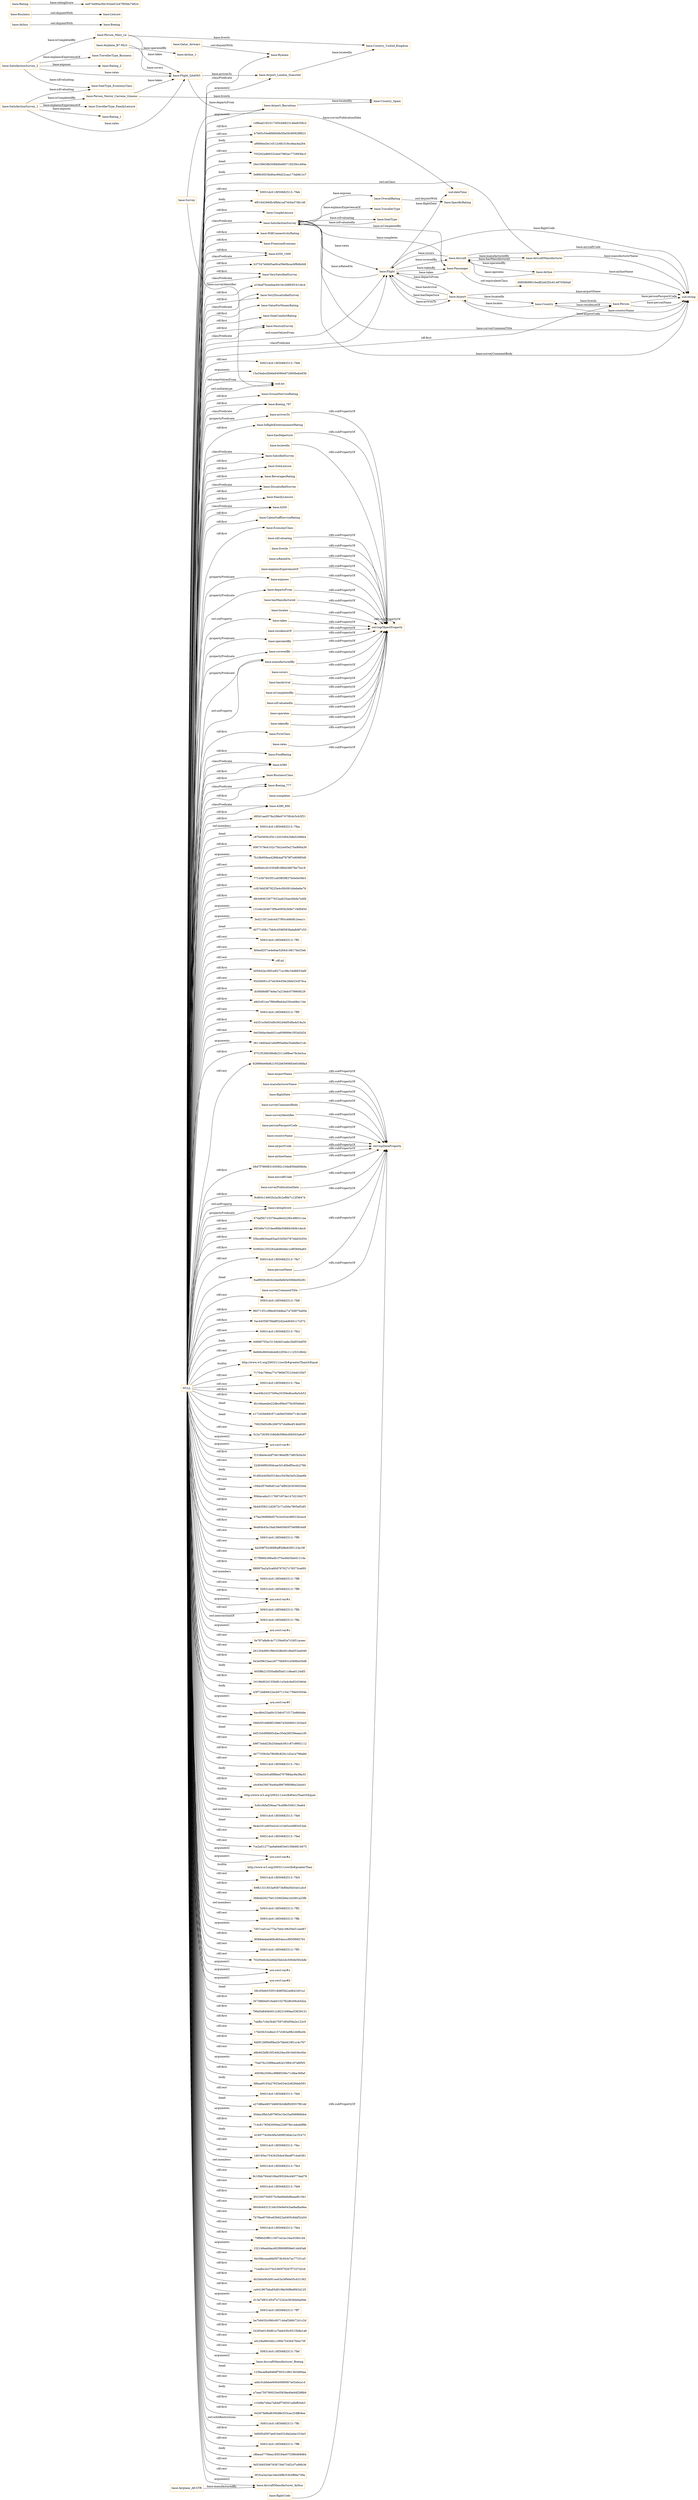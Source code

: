 digraph ar2dtool_diagram { 
rankdir=LR;
size="1501"
node [shape = rectangle, color="orange"]; "base:CoupleLeisure" "base:WifiConnectivityRating" "base:PremiumEconomy" "base:A350_1000" "base:VerySatisfiedSurvey" "base:Ryanair" "base:VeryDissatisfiedSurvey" "base:Airbus" "base:Airport" "00858699016ed82e62f2c6148705b0a0" "base:ValueForMoneyRating" "base:Survey" "base:Boeing" "base:Business" "base:SeatComfortRating" "base:Leisure" "base:NeutralSurvey" "base:SatisfactionSurvey" "base:Airline" "base:OverallRating" "base:GroundServiceRating" "base:TravellerType" "base:Boeing_787" "base:InflightEntertainmentRating" "base:Flight" "base:Passenger" "base:SatisfiedSurvey" "base:Country" "base:SoloLeisure" "base:Qatar_Airways" "base:BeveragesRating" "base:DissatisfiedSurvey" "base:Rating" "base:FamilyLeisure" "base:A350" "base:CabinStaffServiceRating" "base:EconomyClass" "base:FirstClass" "base:SpecificRating" "base:AircraftManufacturer" "base:FoodRating" "base:A380" "base:BusinessClass" "base:SeatType" "base:Boeing_777" "base:Aircraft" "base:A380_800" "base:Person" ; /*classes style*/
	"base:aircraftCode" -> "owl:topDataProperty" [ label = "rdfs:subPropertyOf" ];
	"base:surveyPublicationDate" -> "owl:topDataProperty" [ label = "rdfs:subPropertyOf" ];
	"base:personName" -> "owl:topDataProperty" [ label = "rdfs:subPropertyOf" ];
	"base:Business" -> "base:Leisure" [ label = "owl:disjointWith" ];
	"base:SatisfactionSurvey_2" -> "base:TravellerType_Business" [ label = "base:explainsExperienceOf" ];
	"base:SatisfactionSurvey_2" -> "base:Flight_QA4563" [ label = "base:rates" ];
	"base:SatisfactionSurvey_2" -> "base:Rating_2" [ label = "base:exposes" ];
	"base:SatisfactionSurvey_2" -> "base:SeatType_EconomyClass" [ label = "base:isEvaluating" ];
	"base:SatisfactionSurvey_2" -> "base:Person_Mary_Le" [ label = "base:isCompletedBy" ];
	"base:covers" -> "owl:topObjectProperty" [ label = "rdfs:subPropertyOf" ];
	"base:operatedBy" -> "owl:topObjectProperty" [ label = "rdfs:subPropertyOf" ];
	"base:coveredBy" -> "owl:topObjectProperty" [ label = "rdfs:subPropertyOf" ];
	"base:Person_Nestor_Carreno_Gimeno" -> "base:Flight_QA4563" [ label = "base:takes" ];
	"base:Person_Nestor_Carreno_Gimeno" -> "base:Country_Spain" [ label = "base:livesIn" ];
	"base:hasArrival" -> "owl:topObjectProperty" [ label = "rdfs:subPropertyOf" ];
	"base:SatisfactionSurvey_1" -> "base:TravellerType_FamilyLeisure" [ label = "base:explainsExperienceOf" ];
	"base:SatisfactionSurvey_1" -> "base:SeatType_EconomyClass" [ label = "base:isEvaluating" ];
	"base:SatisfactionSurvey_1" -> "base:Flight_QA4563" [ label = "base:rates" ];
	"base:SatisfactionSurvey_1" -> "base:Rating_1" [ label = "base:exposes" ];
	"base:SatisfactionSurvey_1" -> "base:Person_Nestor_Carreno_Gimeno" [ label = "base:isCompletedBy" ];
	"base:Airport_Barcelona" -> "base:Country_Spain" [ label = "base:locatedIn" ];
	"base:isCompletedBy" -> "owl:topObjectProperty" [ label = "rdfs:subPropertyOf" ];
	"base:surveyCommentTitle" -> "owl:topDataProperty" [ label = "rdfs:subPropertyOf" ];
	"base:isEvaluatedIn" -> "owl:topObjectProperty" [ label = "rdfs:subPropertyOf" ];
	"base:operates" -> "owl:topObjectProperty" [ label = "rdfs:subPropertyOf" ];
	"base:flightCode" -> "owl:topDataProperty" [ label = "rdfs:subPropertyOf" ];
	"base:takenBy" -> "owl:topObjectProperty" [ label = "rdfs:subPropertyOf" ];
	"base:Qatar_Airways" -> "base:Ryanair" [ label = "owl:disjointWith" ];
	"base:Flight_QA4563" -> "base:Airport_Barcelona" [ label = "base:departsFrom" ];
	"base:Flight_QA4563" -> "base:Airport_London_Stansted" [ label = "base:arrivesTo" ];
	"base:Airport_London_Stansted" -> "base:Country_United_Kingdom" [ label = "base:locatedIn" ];
	"base:airportName" -> "owl:topDataProperty" [ label = "rdfs:subPropertyOf" ];
	"base:manufacturerName" -> "owl:topDataProperty" [ label = "rdfs:subPropertyOf" ];
	"base:flightDate" -> "owl:topDataProperty" [ label = "rdfs:subPropertyOf" ];
	"base:Person_Mary_Le" -> "base:Flight_QA4563" [ label = "base:takes" ];
	"base:Person_Mary_Le" -> "base:Country_United_Kingdom" [ label = "base:livesIn" ];
	"base:rates" -> "owl:topObjectProperty" [ label = "rdfs:subPropertyOf" ];
	"base:manufacturedBy" -> "owl:topObjectProperty" [ label = "rdfs:subPropertyOf" ];
	"base:completes" -> "owl:topObjectProperty" [ label = "rdfs:subPropertyOf" ];
	"base:Airplane_A8-GTR" -> "base:AircraftManufacturer_Airbus" [ label = "base:manufacturedBy" ];
	"base:surveyCommentBody" -> "owl:topDataProperty" [ label = "rdfs:subPropertyOf" ];
	"base:surveyIdentifier" -> "owl:topDataProperty" [ label = "rdfs:subPropertyOf" ];
	"NULL" -> "0067579e4102c75b2ce05e27ba990a39" [ label = "rdf:first" ];
	"NULL" -> "7b18b958ea4286b4af7878f7e90985d0" [ label = ":arguments" ];
	"NULL" -> "4e0fa0cc910304ff188b638676e75a18" [ label = "rdf:rest" ];
	"NULL" -> "7714367b03f31a938f3f837b0e0e59b3" [ label = "rdf:first" ];
	"NULL" -> "cc819dd3879225e4c0fc091d4ebebe76" [ label = "rdf:first" ];
	"NULL" -> "base:arrivesTo" [ label = ":propertyPredicate" ];
	"NULL" -> "d8cb80623677922aa625aecb6da7e4fd" [ label = "rdf:first" ];
	"NULL" -> "131edc2b4673f9a4065b3b9e718d945d" [ label = ":arguments" ];
	"NULL" -> "3ed215f12edc4d37f95cdd6dfc2eea1c" [ label = ":arguments" ];
	"NULL" -> "4077100b17bb0c4598583fada8d87c53" [ label = ":head" ];
	"NULL" -> "50931dc0:18f30682513:-7ff1" [ label = "rdf:rest" ];
	"NULL" -> "base:coveredBy" [ label = ":propertyPredicate" ];
	"NULL" -> "fd4eef257ce4e6ae5264414817de23eb" [ label = "rdf:rest" ];
	"NULL" -> "rdf:nil" [ label = "rdf:rest" ];
	"NULL" -> "b05642ec385ce8271a186c34d6833a6f" [ label = "rdf:first" ];
	"NULL" -> "95d56691c57eb36445fe28eb53c870ca" [ label = "rdf:rest" ];
	"NULL" -> "dc08d9d8f74dea7a21fedc079960fc29" [ label = "rdf:first" ];
	"NULL" -> "e8d2d51ea7f96df8eb4a530ce68a11be" [ label = "rdf:first" ];
	"NULL" -> "50931dc0:18f30682513:-7ff5" [ label = "rdf:rest" ];
	"NULL" -> "44351e3bf43d9c562d4bf548a4d18a3c" [ label = "rdf:first" ];
	"NULL" -> "base:A380_800" [ label = ":classPredicate" ];
	"NULL" -> "0e036dac9aeb51ca609699e1f03a5d2d" [ label = "rdf:rest" ];
	"NULL" -> "36118d04ed1e0df95e66e35a6d8e31dc" [ label = ":arguments" ];
	"NULL" -> "8751f530b586db2311e9fbee76c4e3ca" [ label = "rdf:first" ];
	"NULL" -> "base:SeatComfortRating" [ label = "rdf:first" ];
	"NULL" -> "928980e68d621052b6590883e83468a3" [ label = "rdf:rest" ];
	"NULL" -> "b6d7f786983165082c10de859dd06b9a" [ label = "rdf:first" ];
	"NULL" -> "9c663c14602b2a3fc2ef6b7c12f38474" [ label = "rdf:first" ];
	"NULL" -> "67daf5b715376ead6e422f0c489311ea" [ label = "rdf:first" ];
	"NULL" -> "66548e7c316eef68e50880cf40b1decb" [ label = "rdf:rest" ];
	"NULL" -> "35bca9b5eaa65aa5345b5787ddd34354" [ label = "rdf:first" ];
	"NULL" -> "base:CoupleLeisure" [ label = "rdf:first" ];
	"NULL" -> "0c092b1355292a6d6d4bc1e9f3694a83" [ label = "rdf:first" ];
	"NULL" -> "50931dc0:18f30682513:-7fe7" [ label = "rdf:rest" ];
	"NULL" -> "6ad9f29cd0cb2dee6efe5e566bb0b281" [ label = ":head" ];
	"NULL" -> "50931dc0:18f30682513:-7fdf" [ label = "rdf:rest" ];
	"NULL" -> "96071551c89e403ddba27a70d975a00e" [ label = "rdf:first" ];
	"NULL" -> "5ac4455fd7fda8f32d2a4d0451c7c572" [ label = "rdf:first" ];
	"NULL" -> "50931dc0:18f30682513:-7fe2" [ label = "rdf:rest" ];
	"NULL" -> "44666755a15134d401eabc2bd034df35" [ label = ":body" ];
	"NULL" -> "base:ratingScore" [ label = ":propertyPredicate" ];
	"NULL" -> "9e666c86044b4d622f30c11125318642" [ label = "rdf:rest" ];
	"NULL" -> "http://www.w3.org/2003/11/swrlb#greaterThanOrEqual" [ label = ":builtin" ];
	"NULL" -> "base:SoloLeisure" [ label = "rdf:first" ];
	"NULL" -> "71704c796ea77e7969d7f1234401f3d7" [ label = "rdf:rest" ];
	"NULL" -> "50931dc0:18f30682513:-7fee" [ label = "rdf:rest" ];
	"NULL" -> "0ae49b24337006a2035fedbce9a5cb52" [ label = "rdf:first" ];
	"NULL" -> "4b1efaaeabe22dbcd0be575e305ebeb1" [ label = "rdf:first" ];
	"NULL" -> "e172d2bb69c971abfdd356b0714b1bd0" [ label = ":head" ];
	"NULL" -> "base:EconomyClass" [ label = "rdf:first" ];
	"NULL" -> "70625bf3cf6c269767cbd8e4f14bd550" [ label = ":head" ];
	"NULL" -> "5c2a7263f41b9ddb596dcd0b503a6c67" [ label = "rdf:rest" ];
	"NULL" -> "urn:swrl:var#r" [ label = ":argument1" ];
	"NULL" -> "f2338a0ecddf746196a0fb73803b5e3d" [ label = "rdf:first" ];
	"NULL" -> "base:VeryDissatisfiedSurvey" [ label = "rdf:first" ];
	"NULL" -> "xsd:int" [ label = "owl:onDatatype" ];
	"NULL" -> "22d046f9200dcae3d1d0bdf5ecdc276b" [ label = "rdf:rest" ];
	"NULL" -> "81d92e445b031decc5439e3a5c2bae6b" [ label = ":body" ];
	"NULL" -> "c59dcf576d6d01a474f802b3039020dd" [ label = "rdf:rest" ];
	"NULL" -> "f09daca6a3117687c97de147d218427f" [ label = ":head" ];
	"NULL" -> "bb4d358212d2872c71d26a7805ef24f1" [ label = "rdf:first" ];
	"NULL" -> "base:VerySatisfiedSurvey" [ label = "rdf:first" ];
	"NULL" -> "47faa36989bd57b24c02ec98522bcecd" [ label = "rdf:first" ];
	"NULL" -> "base:DissatisfiedSurvey" [ label = "rdf:first" ];
	"NULL" -> "9ed84b45a16ab39e656b5f7b69f6c4d9" [ label = "rdf:first" ];
	"NULL" -> "base:manufacturedBy" [ label = ":propertyPredicate" ];
	"NULL" -> "50931dc0:18f30682513:-7ff0" [ label = "rdf:rest" ];
	"NULL" -> "6a208f762df4f6aff3d8e9285123a19f" [ label = "rdf:rest" ];
	"NULL" -> "f27f986b399adb1f70a48d3fa0d121da" [ label = "rdf:rest" ];
	"NULL" -> "88997ba2a5ca60d767627c76573ce691" [ label = "rdf:first" ];
	"NULL" -> "base:A350_1000" [ label = "rdf:first" ];
	"NULL" -> "50931dc0:18f30682513:-7ff8" [ label = "owl:members" ];
	"NULL" -> "50931dc0:18f30682513:-7ff9" [ label = "rdf:rest" ];
	"NULL" -> "urn:swrl:var#x" [ label = "rdf:first" ];
	"NULL" -> "base:A350_1000" [ label = ":classPredicate" ];
	"NULL" -> "50931dc0:18f30682513:-7ff4" [ label = "rdf:rest" ];
	"NULL" -> "50931dc0:18f30682513:-7ffa" [ label = "owl:intersectionOf" ];
	"NULL" -> "base:CabinStaffServiceRating" [ label = "rdf:first" ];
	"NULL" -> "urn:swrl:var#s" [ label = ":argument1" ];
	"NULL" -> "0e787a8a8c4c712f4e92e7c2651aceec" [ label = "rdf:rest" ];
	"NULL" -> "base:GroundServiceRating" [ label = "rdf:first" ];
	"NULL" -> "261204d991f96c0286491d0e053a4049" [ label = "rdf:rest" ];
	"NULL" -> "0e3e09633aecc6770b8501e569b430d8" [ label = "rdf:first" ];
	"NULL" -> "605f8b21f350a8bf5a011c8ea61244f3" [ label = ":body" ];
	"NULL" -> "24196d02d1556dfc1e3a4c0a9243464e" [ label = "rdf:first" ];
	"NULL" -> "base:NeutralSurvey" [ label = "rdf:first" ];
	"NULL" -> "43f71bdb6622ecb0711541759e03504e" [ label = ":body" ];
	"NULL" -> "urn:swrl:var#f" [ label = ":argument1" ];
	"NULL" -> "6acdfe425ad0c31b6c071f172e86d4de" [ label = "rdf:rest" ];
	"NULL" -> "090b5f16889f239867d3009001202be5" [ label = "rdf:rest" ];
	"NULL" -> "base:manufacturedBy" [ label = "owl:onProperty" ];
	"NULL" -> "bd51b5d99b65cbac35da38539eaea1d5" [ label = ":head" ];
	"NULL" -> "base:operatedBy" [ label = ":propertyPredicate" ];
	"NULL" -> "b9873ebd23b25ddadc561c87c9892112" [ label = "rdf:rest" ];
	"NULL" -> "4e77339c0a780d9c820c142a1e796a8d" [ label = "rdf:first" ];
	"NULL" -> "50931dc0:18f30682513:-7fe1" [ label = "rdf:rest" ];
	"NULL" -> "71f24e2e0cd0f6bed70788dac9a38a33" [ label = ":body" ];
	"NULL" -> "a4c64e26676a46ad9676f6086a2da441" [ label = "rdf:first" ];
	"NULL" -> "http://www.w3.org/2003/11/swrlb#lessThanOrEqual" [ label = ":builtin" ];
	"NULL" -> "5c6ccfefaf29eaa76cd98c549213ba64" [ label = "rdf:first" ];
	"NULL" -> "50931dc0:18f30682513:-7fe6" [ label = "owl:members" ];
	"NULL" -> "8e4e201a905e42d141b65cd4f85453ab" [ label = ":head" ];
	"NULL" -> "50931dc0:18f30682513:-7fed" [ label = "rdf:rest" ];
	"NULL" -> "urn:swrl:var#r" [ label = ":argument2" ];
	"NULL" -> "7ce2a51277aa9a6dd03e0156b6814675" [ label = "rdf:rest" ];
	"NULL" -> "base:exposes" [ label = ":propertyPredicate" ];
	"NULL" -> "urn:swrl:var#a" [ label = ":argument1" ];
	"NULL" -> "http://www.w3.org/2003/11/swrlb#greaterThan" [ label = ":builtin" ];
	"NULL" -> "50931dc0:18f30682513:-7fe5" [ label = "rdf:rest" ];
	"NULL" -> "base:FamilyLeisure" [ label = "rdf:first" ];
	"NULL" -> "69fb1321853a95873bf0bd5b54d1a5cf" [ label = "rdf:first" ];
	"NULL" -> "3fdbdd2627b61529d2b6a1b2081a25fb" [ label = "rdf:rest" ];
	"NULL" -> "50931dc0:18f30682513:-7ff2" [ label = "owl:members" ];
	"NULL" -> "base:BeveragesRating" [ label = "rdf:first" ];
	"NULL" -> "base:AircraftManufacturer" [ label = "owl:onClass" ];
	"NULL" -> "base:Boeing_777" [ label = ":classPredicate" ];
	"NULL" -> "50931dc0:18f30682513:-7ffb" [ label = "rdf:rest" ];
	"NULL" -> "base:A380" [ label = ":classPredicate" ];
	"NULL" -> "7d57cad1ea775a7bbe1882f4e51aed67" [ label = ":arguments" ];
	"NULL" -> "base:Boeing_777" [ label = "rdf:first" ];
	"NULL" -> "8088dedad46fcd654ecccf950f065761" [ label = "rdf:first" ];
	"NULL" -> "50931dc0:18f30682513:-7ff3" [ label = "rdf:rest" ];
	"NULL" -> "70205e6cfa2d0d25bb2dc5064b5924db" [ label = "rdf:rest" ];
	"NULL" -> "urn:swrl:var#o" [ label = ":argument2" ];
	"NULL" -> "urn:swrl:var#b" [ label = ":argument1" ];
	"NULL" -> "base:A380_800" [ label = "rdf:first" ];
	"NULL" -> "08c45bfe535f318d8f3fa2ed642401a1" [ label = ":head" ];
	"NULL" -> "f4738fd4d516ab0102782d6206cb5d2a" [ label = "rdf:first" ];
	"NULL" -> "base:AircraftManufacturer_Airbus" [ label = ":argument2" ];
	"NULL" -> "xsd:int" [ label = "owl:someValuesFrom" ];
	"NULL" -> "796d5d840b0012c8231669ae53639151" [ label = "rdf:first" ];
	"NULL" -> "7abfbc7c0e3b4b7597c85d59a2e122c5" [ label = "rdf:first" ];
	"NULL" -> "17b63fc52e8e4157d383a9fb246fbc0b" [ label = "rdf:rest" ];
	"NULL" -> "6d0f12690ef0be2b7bbd419f1cc4c767" [ label = "rdf:first" ];
	"NULL" -> "base:SatisfiedSurvey" [ label = "rdf:first" ];
	"NULL" -> "48b902bf825f240b29ac09184036c00e" [ label = "rdf:rest" ];
	"NULL" -> "base:departsFrom" [ label = ":propertyPredicate" ];
	"NULL" -> "75a076c33f98ace82d15f94187e8f5f3" [ label = ":arguments" ];
	"NULL" -> "base:Flight" [ label = "owl:someValuesFrom" ];
	"NULL" -> "urn:swrl:var#x" [ label = ":argument2" ];
	"NULL" -> "base:SatisfiedSurvey" [ label = ":classPredicate" ];
	"NULL" -> "4fd59b2506cc9f88f209a71c6be369af" [ label = "rdf:first" ];
	"NULL" -> "base:A350" [ label = "rdf:first" ];
	"NULL" -> "fdfaae9103a27833e024e2e9284eb591" [ label = ":body" ];
	"NULL" -> "50931dc0:18f30682513:-7fe0" [ label = "rdf:rest" ];
	"NULL" -> "base:takes" [ label = "owl:onProperty" ];
	"NULL" -> "urn:swrl:var#a" [ label = ":argument2" ];
	"NULL" -> "a27d8be4857d4693b3dbf929557f81dd" [ label = ":head" ];
	"NULL" -> "30dea3fbb3d97993e10e25a006966bb4" [ label = ":arguments" ];
	"NULL" -> "714c81785820094a22d978e1ededdf9b" [ label = "rdf:first" ];
	"NULL" -> "4249774c94c6fa3d09f24bdc2a1f2473" [ label = ":body" ];
	"NULL" -> "50931dc0:18f30682513:-7fec" [ label = "rdf:rest" ];
	"NULL" -> "1d0195ec7542635de43fee8f7c4a6381" [ label = "rdf:rest" ];
	"NULL" -> "50931dc0:18f30682513:-7fe3" [ label = "owl:members" ];
	"NULL" -> "8c10bb7944d16ba595264cd4077dad78" [ label = "rdf:rest" ];
	"NULL" -> "base:PremiumEconomy" [ label = "rdf:first" ];
	"NULL" -> "50931dc0:18f30682513:-7fe9" [ label = "rdf:rest" ];
	"NULL" -> "8522007509575c9a66b6bf6eaaf61561" [ label = "rdf:first" ];
	"NULL" -> "9b04b4d315144c50e6e043ae8adba9ea" [ label = "rdf:rest" ];
	"NULL" -> "base:DissatisfiedSurvey" [ label = ":classPredicate" ];
	"NULL" -> "7b79ae8709ce63b622a0405c6dd52a54" [ label = "rdf:rest" ];
	"NULL" -> "50931dc0:18f30682513:-7fe4" [ label = "rdf:rest" ];
	"NULL" -> "79ff46d3ff011007ce2ac16ac03941d4" [ label = "rdf:first" ];
	"NULL" -> "152149ea6dacd02f6908f08e614d45a8" [ label = ":arguments" ];
	"NULL" -> "urn:swrl:var#o" [ label = ":argument1" ];
	"NULL" -> "base:BusinessClass" [ label = "rdf:first" ];
	"NULL" -> "base:ratingScore" [ label = "owl:onProperty" ];
	"NULL" -> "f4c59bceaa68d5f73b30cb7ac77251e5" [ label = "rdf:rest" ];
	"NULL" -> "71eafec2e375e3385f79267f733742cb" [ label = "rdf:first" ];
	"NULL" -> "4b2b6a06cbf41ee03a389de05cb31562" [ label = "rdf:first" ];
	"NULL" -> "base:Flight" [ label = ":classPredicate" ];
	"NULL" -> "base:Person" [ label = "rdf:first" ];
	"NULL" -> "base:WifiConnectivityRating" [ label = "rdf:first" ];
	"NULL" -> "base:Boeing_787" [ label = "rdf:first" ];
	"NULL" -> "base:SatisfactionSurvey" [ label = ":classPredicate" ];
	"NULL" -> "base:Airport_Barcelona" [ label = ":argument2" ];
	"NULL" -> "ca041967b6a95d9198e56f8e8f434125" [ label = "rdf:first" ];
	"NULL" -> "d13a7d931d5cf7a722e2e3626dd4a94e" [ label = ":arguments" ];
	"NULL" -> "base:ValueForMoneyRating" [ label = "rdf:first" ];
	"NULL" -> "50931dc0:18f30682513:-7ff7" [ label = "rdf:rest" ];
	"NULL" -> "ba7b9455c090c00714daf266b7241c2d" [ label = "rdf:first" ];
	"NULL" -> "1b265e01d0d61a7beb430c9315b8a1a6" [ label = "rdf:first" ];
	"NULL" -> "e0c28a960c6b1c3f0b7545647fd4c70f" [ label = "rdf:rest" ];
	"NULL" -> "50931dc0:18f30682513:-7fef" [ label = "rdf:rest" ];
	"NULL" -> "base:AircraftManufacturer_Boeing" [ label = ":argument2" ];
	"NULL" -> "123facadba848df76031c8613b3d94aa" [ label = ":head" ];
	"NULL" -> "base:InflightEntertainmentRating" [ label = "rdf:first" ];
	"NULL" -> "addc5cbfebef406406f0067a02ebca1d" [ label = "rdf:rest" ];
	"NULL" -> "a7eae750790025e05838e49a94f288b9" [ label = ":body" ];
	"NULL" -> "base:FirstClass" [ label = "rdf:first" ];
	"NULL" -> "c10d9e7efea7a6ddf756501adbf65eb3" [ label = "rdf:first" ];
	"NULL" -> "base:Boeing_787" [ label = ":classPredicate" ];
	"NULL" -> "base:Ryanair" [ label = ":classPredicate" ];
	"NULL" -> "64267fe8bd6300d8e353cac254ffc6ee" [ label = "rdf:first" ];
	"NULL" -> "50931dc0:18f30682513:-7ffc" [ label = "owl:withRestrictions" ];
	"NULL" -> "3d00f2d597ae91be0324fa2e4a1f10e3" [ label = "rdf:first" ];
	"NULL" -> "50931dc0:18f30682513:-7ff6" [ label = "rdf:rest" ];
	"NULL" -> "c8bea47756ea185f184e075386469d64" [ label = ":body" ];
	"NULL" -> "base:VeryDissatisfiedSurvey" [ label = ":classPredicate" ];
	"NULL" -> "9d530655967939739d734f2cf7a99b36" [ label = "rdf:rest" ];
	"NULL" -> "base:FoodRating" [ label = "rdf:first" ];
	"NULL" -> "0f1fca3a24ac3de26f8c53b3f89a739a" [ label = "rdf:rest" ];
	"NULL" -> "1d9bad15f1017305cb6823146a9356c2" [ label = "rdf:first" ];
	"NULL" -> "base:Airport_London_Stansted" [ label = ":argument2" ];
	"NULL" -> "b7b65c54e8fd9d4fe59a59c80928f623" [ label = "rdf:rest" ];
	"NULL" -> "a9680ed3e14512c6fc318ccfeacba264" [ label = ":body" ];
	"NULL" -> "705262a9693324e47982ec772993fa1f" [ label = "rdf:rest" ];
	"NULL" -> "26e108638b5068d0e8f3718259cc494a" [ label = ":head" ];
	"NULL" -> "3e86b5653bd0ac66d22caa173ab8c1e7" [ label = ":body" ];
	"NULL" -> "base:A350" [ label = ":classPredicate" ];
	"NULL" -> "b37547eb6d5ae9ca59e0bcacbf8dbd48" [ label = "rdf:first" ];
	"NULL" -> "50931dc0:18f30682513:-7feb" [ label = "rdf:rest" ];
	"NULL" -> "4f016429d0fc4fbfa1ad7dc0a37db146" [ label = ":body" ];
	"NULL" -> "a10eaf7bceebac6416c26893f161cbc4" [ label = "rdf:first" ];
	"NULL" -> "base:VerySatisfiedSurvey" [ label = ":classPredicate" ];
	"NULL" -> "50931dc0:18f30682513:-7fe8" [ label = "rdf:rest" ];
	"NULL" -> "15a34abcd5b6e64090e972660bebe93b" [ label = ":arguments" ];
	"NULL" -> "d85d1aad578a288e07470fcdc5cb3f21" [ label = "rdf:first" ];
	"NULL" -> "base:NeutralSurvey" [ label = ":classPredicate" ];
	"NULL" -> "50931dc0:18f30682513:-7fea" [ label = "owl:members" ];
	"NULL" -> "c87b4565b2f3c12d324842b8e5268fa4" [ label = ":head" ];
	"NULL" -> "base:A380" [ label = "rdf:first" ];
	"base:hasDeparture" -> "owl:topObjectProperty" [ label = "rdfs:subPropertyOf" ];
	"base:locatedIn" -> "owl:topObjectProperty" [ label = "rdfs:subPropertyOf" ];
	"base:arrivesTo" -> "owl:topObjectProperty" [ label = "rdfs:subPropertyOf" ];
	"base:personPassportCode" -> "owl:topDataProperty" [ label = "rdfs:subPropertyOf" ];
	"base:isEvaluating" -> "owl:topObjectProperty" [ label = "rdfs:subPropertyOf" ];
	"base:Airbus" -> "base:Boeing" [ label = "owl:disjointWith" ];
	"base:livesIn" -> "owl:topObjectProperty" [ label = "rdfs:subPropertyOf" ];
	"owl:topObjectProperty" -> "owl:topObjectProperty" [ label = "rdfs:subPropertyOf" ];
	"base:exposes" -> "owl:topObjectProperty" [ label = "rdfs:subPropertyOf" ];
	"base:OverallRating" -> "base:SpecificRating" [ label = "owl:disjointWith" ];
	"base:ratingScore" -> "owl:topDataProperty" [ label = "rdfs:subPropertyOf" ];
	"base:isRatedOn" -> "owl:topObjectProperty" [ label = "rdfs:subPropertyOf" ];
	"base:countryName" -> "owl:topDataProperty" [ label = "rdfs:subPropertyOf" ];
	"base:explainsExperienceOf" -> "owl:topObjectProperty" [ label = "rdfs:subPropertyOf" ];
	"base:departsFrom" -> "owl:topObjectProperty" [ label = "rdfs:subPropertyOf" ];
	"base:hasManufactured" -> "owl:topObjectProperty" [ label = "rdfs:subPropertyOf" ];
	"base:Passenger" -> "00858699016ed82e62f2c6148705b0a0" [ label = "owl:equivalentClass" ];
	"base:takes" -> "owl:topObjectProperty" [ label = "rdfs:subPropertyOf" ];
	"base:airportCode" -> "owl:topDataProperty" [ label = "rdfs:subPropertyOf" ];
	"base:Airplane_B7-MLG" -> "base:Airline_1" [ label = "base:operatedBy" ];
	"base:Airplane_B7-MLG" -> "base:Flight_QA4563" [ label = "base:covers" ];
	"base:airlineName" -> "owl:topDataProperty" [ label = "rdfs:subPropertyOf" ];
	"base:locates" -> "owl:topObjectProperty" [ label = "rdfs:subPropertyOf" ];
	"base:residenceOf" -> "owl:topObjectProperty" [ label = "rdfs:subPropertyOf" ];
	"base:Aircraft" -> "base:Airline" [ label = "base:operatedBy" ];
	"base:Airline" -> "base:Aircraft" [ label = "base:operates" ];
	"base:Person" -> "xsd:string" [ label = "base:personName" ];
	"base:Airport" -> "base:Flight" [ label = "base:hasArrival" ];
	"base:SatisfactionSurvey" -> "base:Flight" [ label = "base:rates" ];
	"base:Aircraft" -> "base:Flight" [ label = "base:covers" ];
	"base:SatisfactionSurvey" -> "base:SeatType" [ label = "base:isEvaluating" ];
	"base:Aircraft" -> "xsd:string" [ label = "base:aircraftCode" ];
	"base:Flight" -> "base:Passenger" [ label = "base:takenBy" ];
	"base:Flight" -> "xsd:dateTime" [ label = "base:flightDate" ];
	"base:Person" -> "base:Country" [ label = "base:livesIn" ];
	"base:Person" -> "xsd:string" [ label = "base:personPassportCode" ];
	"base:AircraftManufacturer" -> "xsd:string" [ label = "base:manufacturerName" ];
	"base:Passenger" -> "base:Flight" [ label = "base:takes" ];
	"base:SatisfactionSurvey" -> "xsd:string" [ label = "base:surveyCommentTitle" ];
	"base:AircraftManufacturer" -> "base:Aircraft" [ label = "base:hasManufactured" ];
	"base:Passenger" -> "base:SatisfactionSurvey" [ label = "base:completes" ];
	"base:Flight" -> "base:Airport" [ label = "base:arrivesTo" ];
	"base:Airport" -> "xsd:string" [ label = "base:airportName" ];
	"base:Aircraft" -> "base:AircraftManufacturer" [ label = "base:manufacturedBy" ];
	"base:Flight" -> "base:Airport" [ label = "base:departsFrom" ];
	"base:Country" -> "base:Person" [ label = "base:residenceOf" ];
	"base:Country" -> "xsd:string" [ label = "base:countryName" ];
	"base:Survey" -> "xsd:dateTime" [ label = "base:surveyPublicationDate" ];
	"base:Flight" -> "base:Aircraft" [ label = "base:coveredBy" ];
	"base:Survey" -> "xsd:int" [ label = "base:surveyIdentifier" ];
	"base:Airport" -> "base:Country" [ label = "base:locatedIn" ];
	"base:Airline" -> "xsd:string" [ label = "base:airlineName" ];
	"base:SatisfactionSurvey" -> "base:OverallRating" [ label = "base:exposes" ];
	"base:SatisfactionSurvey" -> "xsd:string" [ label = "base:surveyCommentBody" ];
	"base:Flight" -> "xsd:string" [ label = "base:flightCode" ];
	"base:Rating" -> "ee874e90a29d183ee01b47f95bb74824" [ label = "base:ratingScore" ];
	"base:Country" -> "base:Airport" [ label = "base:locates" ];
	"base:Flight" -> "base:SatisfactionSurvey" [ label = "base:isRatedOn" ];
	"base:Airport" -> "xsd:string" [ label = "base:airportCode" ];
	"base:SatisfactionSurvey" -> "base:Passenger" [ label = "base:isCompletedBy" ];
	"base:SatisfactionSurvey" -> "base:TravellerType" [ label = "base:explainsExperienceOf" ];
	"base:Airport" -> "base:Flight" [ label = "base:hasDeparture" ];
	"base:SeatType" -> "base:SatisfactionSurvey" [ label = "base:isEvaluatedIn" ];

}
